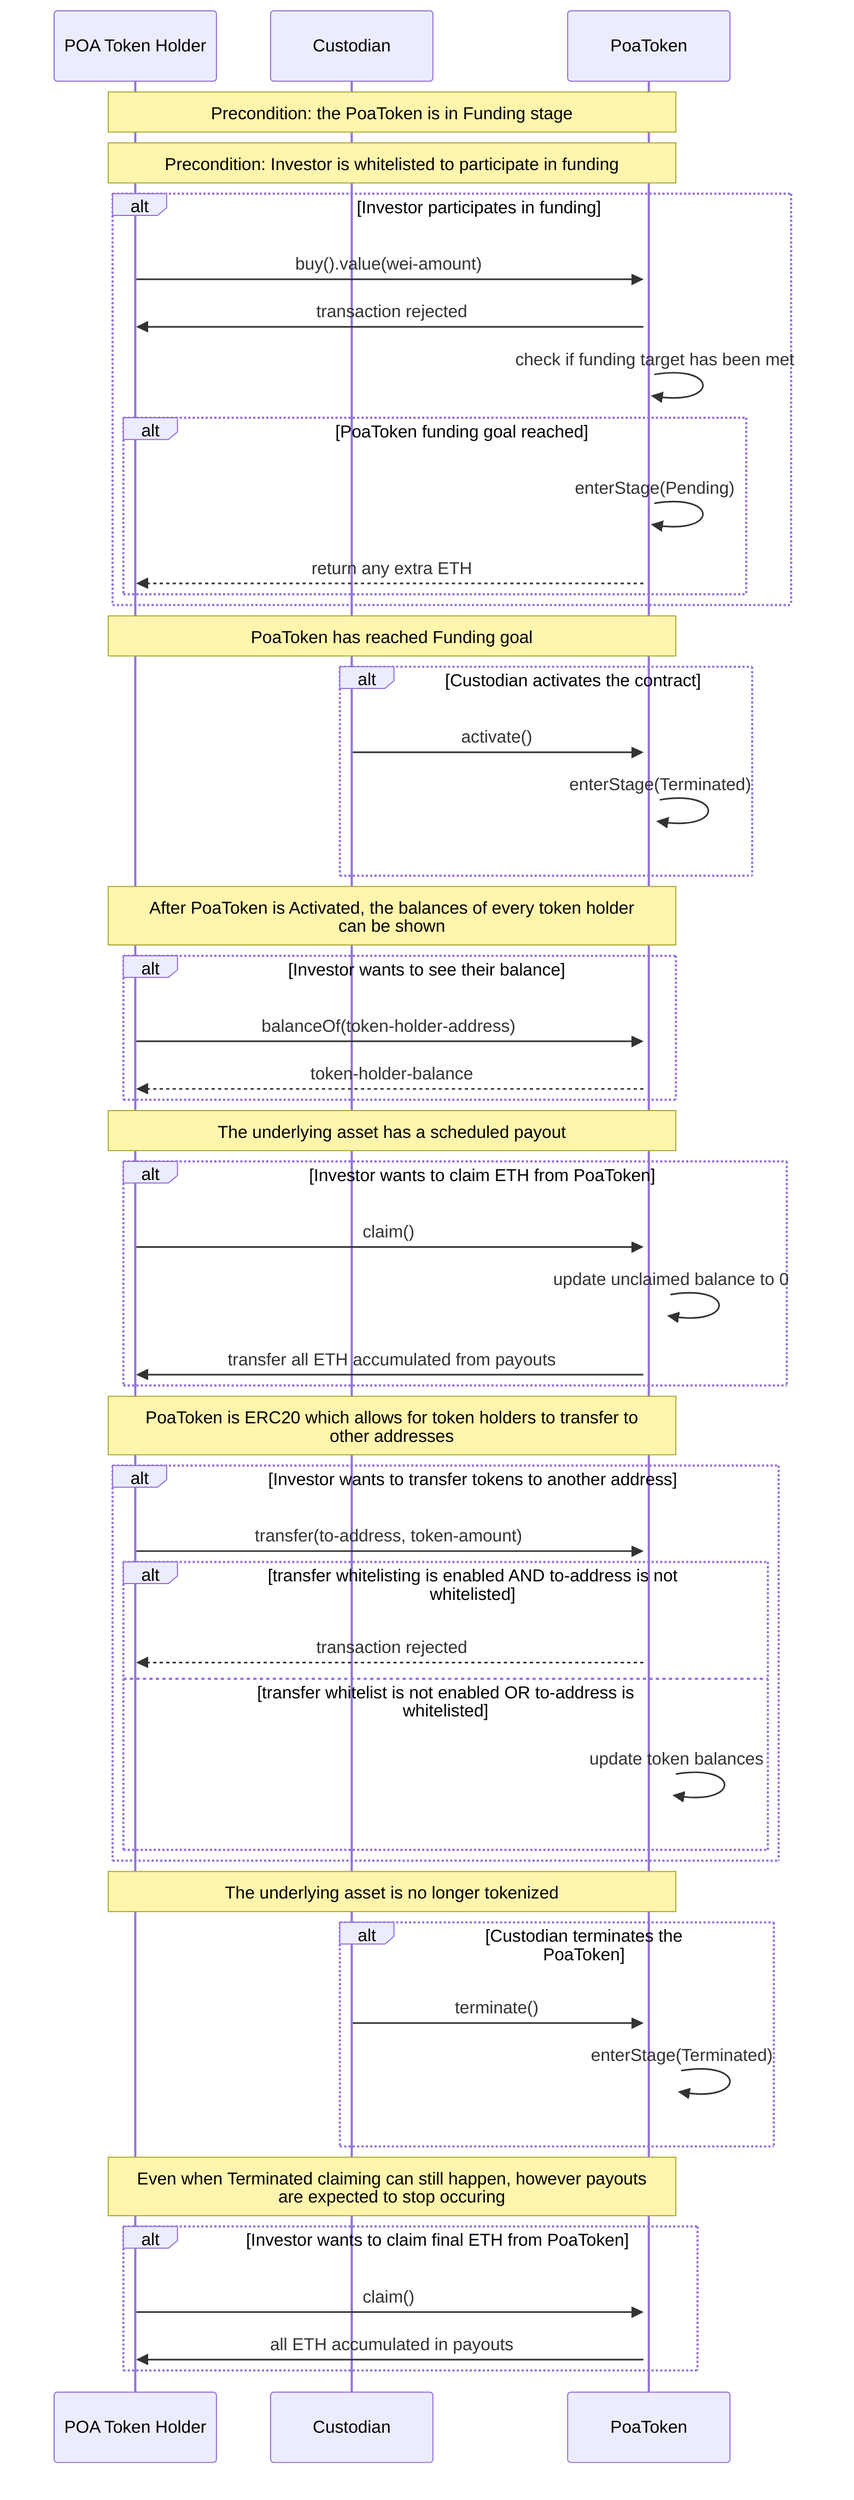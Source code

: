 sequenceDiagram
  participant Investor as POA Token Holder
  participant Custodian
  participant POA as PoaToken

  Note over Investor,POA: Precondition: the PoaToken is in Funding stage
  Note over Investor,POA: Precondition: Investor is whitelisted to participate in funding

  alt Investor participates in funding
    Investor->>+POA: buy().value(wei-amount)
    POA->>Investor: transaction rejected
    POA->>POA: check if funding target has been met

    alt PoaToken funding goal reached
      POA->>POA: enterStage(Pending)
      POA-->>Investor: return any extra ETH
    end
  end

  Note over Investor,POA: PoaToken has reached Funding goal

  alt Custodian activates the contract
    Custodian->>+POA: activate()
    POA->>POA: enterStage(Terminated)
  end

  note over Investor,POA: After PoaToken is Activated, the balances of every token holder<br/>can be shown

  alt Investor wants to see their balance
    Investor->>+POA: balanceOf(token-holder-address)
    POA-->>Investor: token-holder-balance
  end

  Note over Investor,POA: The underlying asset has a scheduled payout

  alt Investor wants to claim ETH from PoaToken
    Investor->>+POA: claim()
    POA->>POA: update unclaimed balance to 0
    POA->>Investor: transfer all ETH accumulated from payouts
  end

  note over Investor,POA: PoaToken is ERC20 which allows for token holders to transfer to<br/>other addresses

  alt Investor wants to transfer tokens to another address
    Investor->>+POA: transfer(to-address, token-amount)

    alt transfer whitelisting is enabled AND to-address is not whitelisted
      POA-->>Investor: transaction rejected
    else transfer whitelist is not enabled OR to-address is whitelisted
      POA->>POA: update token balances
    end
  end

  Note over Investor,POA: The underlying asset is no longer tokenized

  alt Custodian terminates the PoaToken
    Custodian->>+POA: terminate()
    POA->>POA: enterStage(Terminated)
  end

  Note over Investor,POA: Even when Terminated claiming can still happen, however payouts<br/>are expected to stop occuring

  alt Investor wants to claim final ETH from PoaToken
    Investor->>+POA: claim()
    POA->>Investor: all ETH accumulated in payouts
  end